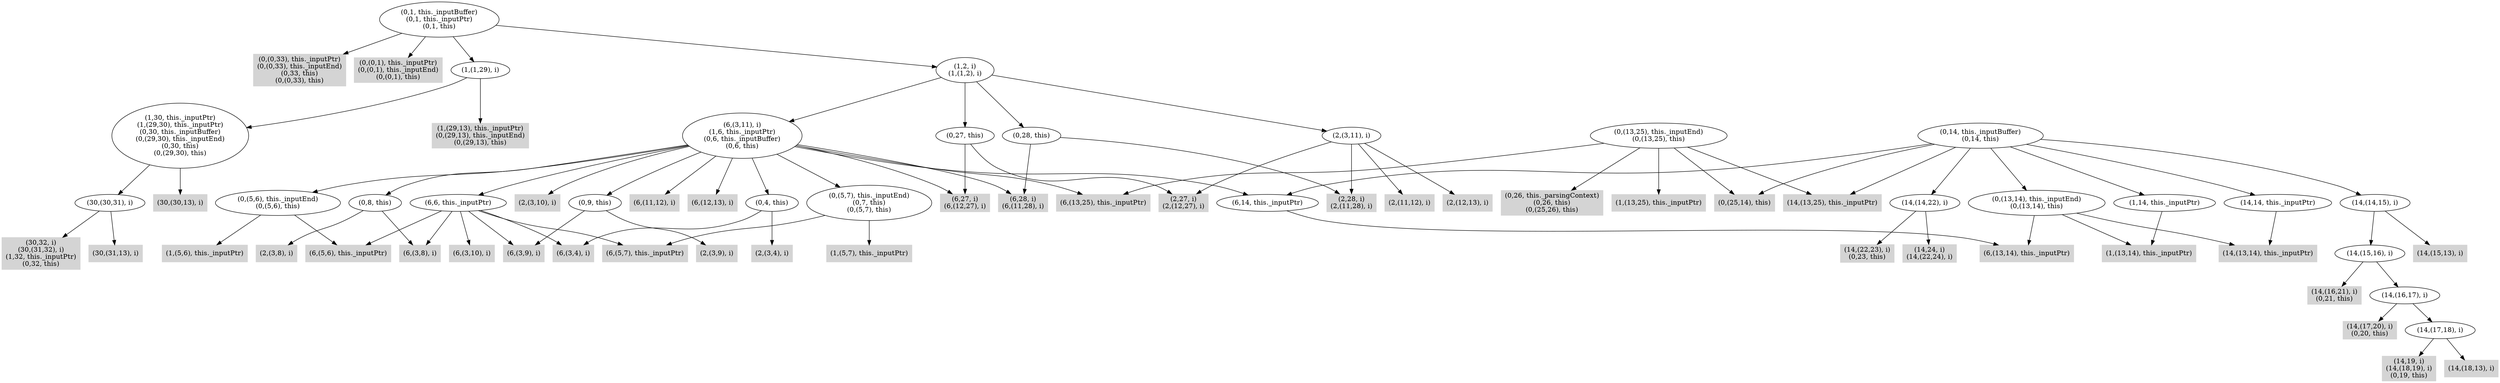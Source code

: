 digraph { 
1732 [shape=box,style=filled,color=".0 .0 .83",label="(0,(0,33), this._inputPtr)\n(0,(0,33), this._inputEnd)\n(0,33, this)\n(0,(0,33), this)"];
1733 [shape=box,style=filled,color=".0 .0 .83",label="(0,(0,1), this._inputPtr)\n(0,(0,1), this._inputEnd)\n(0,(0,1), this)"];
1734 [shape=box,style=filled,color=".0 .0 .83",label="(2,(3,4), i)"];
1735 [shape=box,style=filled,color=".0 .0 .83",label="(6,(3,4), i)"];
1736 [label="(0,4, this)"];
1737 [shape=box,style=filled,color=".0 .0 .83",label="(1,(5,7), this._inputPtr)"];
1738 [shape=box,style=filled,color=".0 .0 .83",label="(6,(5,7), this._inputPtr)"];
1739 [label="(0,(5,7), this._inputEnd)\n(0,7, this)\n(0,(5,7), this)"];
1740 [shape=box,style=filled,color=".0 .0 .83",label="(1,(5,6), this._inputPtr)"];
1741 [shape=box,style=filled,color=".0 .0 .83",label="(6,(5,6), this._inputPtr)"];
1742 [label="(0,(5,6), this._inputEnd)\n(0,(5,6), this)"];
1743 [shape=box,style=filled,color=".0 .0 .83",label="(2,(3,8), i)"];
1744 [shape=box,style=filled,color=".0 .0 .83",label="(6,(3,8), i)"];
1745 [label="(0,8, this)"];
1746 [shape=box,style=filled,color=".0 .0 .83",label="(2,(3,9), i)"];
1747 [shape=box,style=filled,color=".0 .0 .83",label="(6,(3,9), i)"];
1748 [label="(0,9, this)"];
1749 [shape=box,style=filled,color=".0 .0 .83",label="(2,(3,10), i)"];
1750 [shape=box,style=filled,color=".0 .0 .83",label="(6,(3,10), i)"];
1751 [label="(6,6, this._inputPtr)"];
1752 [shape=box,style=filled,color=".0 .0 .83",label="(6,(13,25), this._inputPtr)"];
1753 [shape=box,style=filled,color=".0 .0 .83",label="(6,(13,14), this._inputPtr)"];
1754 [label="(6,14, this._inputPtr)"];
1755 [shape=box,style=filled,color=".0 .0 .83",label="(6,28, i)\n(6,(11,28), i)"];
1756 [shape=box,style=filled,color=".0 .0 .83",label="(6,(11,12), i)"];
1757 [shape=box,style=filled,color=".0 .0 .83",label="(6,27, i)\n(6,(12,27), i)"];
1758 [shape=box,style=filled,color=".0 .0 .83",label="(6,(12,13), i)"];
1759 [label="(6,(3,11), i)\n(1,6, this._inputPtr)\n(0,6, this._inputBuffer)\n(0,6, this)"];
1760 [shape=box,style=filled,color=".0 .0 .83",label="(0,(25,14), this)"];
1761 [shape=box,style=filled,color=".0 .0 .83",label="(0,26, this._parsingContext)\n(0,26, this)\n(0,(25,26), this)"];
1762 [shape=box,style=filled,color=".0 .0 .83",label="(1,(13,25), this._inputPtr)"];
1763 [shape=box,style=filled,color=".0 .0 .83",label="(14,(13,25), this._inputPtr)"];
1764 [label="(0,(13,25), this._inputEnd)\n(0,(13,25), this)"];
1765 [shape=box,style=filled,color=".0 .0 .83",label="(1,(13,14), this._inputPtr)"];
1766 [shape=box,style=filled,color=".0 .0 .83",label="(14,(13,14), this._inputPtr)"];
1767 [label="(0,(13,14), this._inputEnd)\n(0,(13,14), this)"];
1768 [shape=box,style=filled,color=".0 .0 .83",label="(14,19, i)\n(14,(18,19), i)\n(0,19, this)"];
1769 [shape=box,style=filled,color=".0 .0 .83",label="(14,(17,20), i)\n(0,20, this)"];
1770 [shape=box,style=filled,color=".0 .0 .83",label="(14,(16,21), i)\n(0,21, this)"];
1771 [shape=box,style=filled,color=".0 .0 .83",label="(14,(22,23), i)\n(0,23, this)"];
1772 [label="(1,14, this._inputPtr)"];
1773 [label="(14,14, this._inputPtr)"];
1774 [shape=box,style=filled,color=".0 .0 .83",label="(14,24, i)\n(14,(22,24), i)"];
1775 [label="(14,(14,22), i)"];
1776 [shape=box,style=filled,color=".0 .0 .83",label="(14,(18,13), i)"];
1777 [label="(14,(17,18), i)"];
1778 [label="(14,(16,17), i)"];
1779 [label="(14,(15,16), i)"];
1780 [shape=box,style=filled,color=".0 .0 .83",label="(14,(15,13), i)"];
1781 [label="(14,(14,15), i)"];
1782 [label="(0,14, this._inputBuffer)\n(0,14, this)"];
1783 [shape=box,style=filled,color=".0 .0 .83",label="(2,27, i)\n(2,(12,27), i)"];
1784 [label="(0,27, this)"];
1785 [shape=box,style=filled,color=".0 .0 .83",label="(2,28, i)\n(2,(11,28), i)"];
1786 [label="(0,28, this)"];
1787 [shape=box,style=filled,color=".0 .0 .83",label="(30,32, i)\n(30,(31,32), i)\n(1,32, this._inputPtr)\n(0,32, this)"];
1788 [shape=box,style=filled,color=".0 .0 .83",label="(30,(31,13), i)"];
1789 [label="(30,(30,31), i)"];
1790 [shape=box,style=filled,color=".0 .0 .83",label="(30,(30,13), i)"];
1791 [label="(1,30, this._inputPtr)\n(1,(29,30), this._inputPtr)\n(0,30, this._inputBuffer)\n(0,(29,30), this._inputEnd)\n(0,30, this)\n(0,(29,30), this)"];
1792 [shape=box,style=filled,color=".0 .0 .83",label="(1,(29,13), this._inputPtr)\n(0,(29,13), this._inputEnd)\n(0,(29,13), this)"];
1793 [label="(1,(1,29), i)"];
1794 [shape=box,style=filled,color=".0 .0 .83",label="(2,(11,12), i)"];
1795 [shape=box,style=filled,color=".0 .0 .83",label="(2,(12,13), i)"];
1796 [label="(2,(3,11), i)"];
1797 [label="(1,2, i)\n(1,(1,2), i)"];
1798 [label="(0,1, this._inputBuffer)\n(0,1, this._inputPtr)\n(0,1, this)"];
1736 -> 1734;
1736 -> 1735;
1739 -> 1737;
1739 -> 1738;
1742 -> 1740;
1742 -> 1741;
1745 -> 1743;
1745 -> 1744;
1748 -> 1746;
1748 -> 1747;
1751 -> 1735;
1751 -> 1738;
1751 -> 1741;
1751 -> 1744;
1751 -> 1747;
1751 -> 1750;
1754 -> 1753;
1759 -> 1736;
1759 -> 1739;
1759 -> 1742;
1759 -> 1745;
1759 -> 1748;
1759 -> 1749;
1759 -> 1751;
1759 -> 1752;
1759 -> 1754;
1759 -> 1755;
1759 -> 1756;
1759 -> 1757;
1759 -> 1758;
1764 -> 1752;
1764 -> 1760;
1764 -> 1761;
1764 -> 1762;
1764 -> 1763;
1767 -> 1753;
1767 -> 1765;
1767 -> 1766;
1772 -> 1765;
1773 -> 1766;
1775 -> 1771;
1775 -> 1774;
1777 -> 1768;
1777 -> 1776;
1778 -> 1769;
1778 -> 1777;
1779 -> 1770;
1779 -> 1778;
1781 -> 1779;
1781 -> 1780;
1782 -> 1754;
1782 -> 1760;
1782 -> 1763;
1782 -> 1767;
1782 -> 1772;
1782 -> 1773;
1782 -> 1775;
1782 -> 1781;
1784 -> 1757;
1784 -> 1783;
1786 -> 1755;
1786 -> 1785;
1789 -> 1787;
1789 -> 1788;
1791 -> 1789;
1791 -> 1790;
1793 -> 1791;
1793 -> 1792;
1796 -> 1783;
1796 -> 1785;
1796 -> 1794;
1796 -> 1795;
1797 -> 1759;
1797 -> 1784;
1797 -> 1786;
1797 -> 1796;
1798 -> 1732;
1798 -> 1733;
1798 -> 1793;
1798 -> 1797;
}
